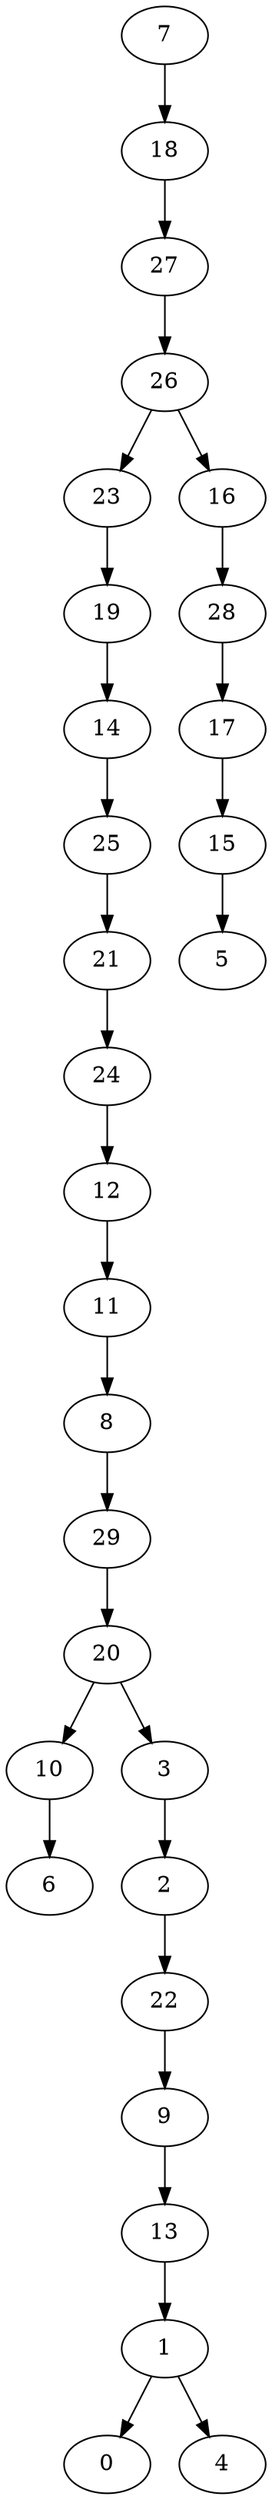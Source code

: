 digraph my_graph {
7 [label=7]
18 [label=18]
27 [label=27]
26 [label=26]
23 [label=23]
19 [label=19]
14 [label=14]
25 [label=25]
21 [label=21]
24 [label=24]
12 [label=12]
11 [label=11]
8 [label=8]
29 [label=29]
20 [label=20]
10 [label=10]
6 [label=6]
3 [label=3]
2 [label=2]
22 [label=22]
9 [label=9]
13 [label=13]
1 [label=1]
0 [label=0]
4 [label=4]
16 [label=16]
28 [label=28]
17 [label=17]
15 [label=15]
5 [label=5]
7->18
18->27
27->26
26->23
23->19
19->14
14->25
25->21
21->24
24->12
12->11
11->8
8->29
29->20
20->10
10->6
20->3
3->2
2->22
22->9
9->13
13->1
1->0
1->4
26->16
16->28
28->17
17->15
15->5
}